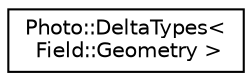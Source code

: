 digraph "Graphical Class Hierarchy"
{
 // LATEX_PDF_SIZE
  edge [fontname="Helvetica",fontsize="10",labelfontname="Helvetica",labelfontsize="10"];
  node [fontname="Helvetica",fontsize="10",shape=record];
  rankdir="LR";
  Node0 [label="Photo::DeltaTypes\<\l Field::Geometry \>",height=0.2,width=0.4,color="black", fillcolor="white", style="filled",URL="$struct_photo_1_1_delta_types_3_01_field_1_1_geometry_01_4.html",tooltip=" "];
}
